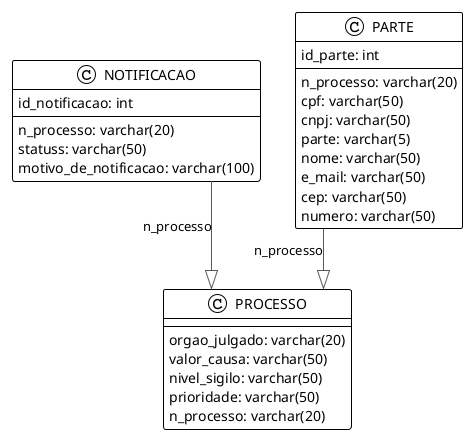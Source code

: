 @startuml

!theme plain
top to bottom direction
skinparam linetype ortho

class NOTIFICACAO {
   n_processo: varchar(20)
   statuss: varchar(50)
   motivo_de_notificacao: varchar(100)
   id_notificacao: int
}
class PARTE {
   n_processo: varchar(20)
   cpf: varchar(50)
   cnpj: varchar(50)
   parte: varchar(5)
   nome: varchar(50)
   e_mail: varchar(50)
   cep: varchar(50)
   numero: varchar(50)
   id_parte: int
}
class PROCESSO {
   orgao_julgado: varchar(20)
   valor_causa: varchar(50)
   nivel_sigilo: varchar(50)
   prioridade: varchar(50)
   n_processo: varchar(20)
}

NOTIFICACAO  -[#595959,plain]-^  PROCESSO    : "n_processo"
PARTE        -[#595959,plain]-^  PROCESSO    : "n_processo"
@enduml
